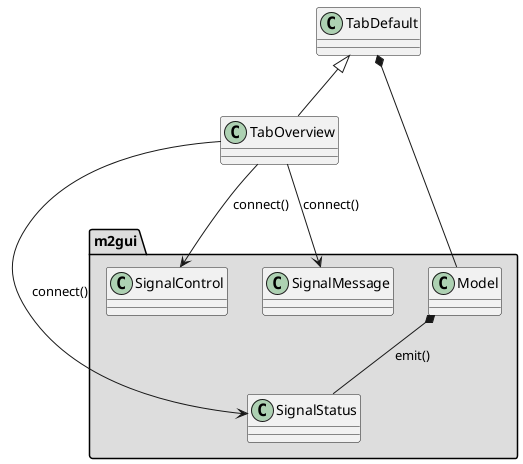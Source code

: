 @startuml
package "m2gui" #DDDDDD {
  class SignalMessage
  class SignalControl

  Model *-- SignalStatus : emit()
}

TabDefault *-- Model
TabDefault <|-- TabOverview

TabOverview --> SignalMessage : connect()
TabOverview --> SignalControl : connect()
TabOverview --> SignalStatus : connect()
@enduml
